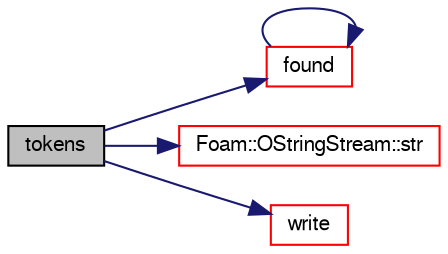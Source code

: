 digraph "tokens"
{
  bgcolor="transparent";
  edge [fontname="FreeSans",fontsize="10",labelfontname="FreeSans",labelfontsize="10"];
  node [fontname="FreeSans",fontsize="10",shape=record];
  rankdir="LR";
  Node6935 [label="tokens",height=0.2,width=0.4,color="black", fillcolor="grey75", style="filled", fontcolor="black"];
  Node6935 -> Node6936 [color="midnightblue",fontsize="10",style="solid",fontname="FreeSans"];
  Node6936 [label="found",height=0.2,width=0.4,color="red",URL="$a26014.html#adcd3d5d43253006ef145e56b43025d28",tooltip="Search dictionary for given keyword. "];
  Node6936 -> Node6936 [color="midnightblue",fontsize="10",style="solid",fontname="FreeSans"];
  Node6935 -> Node6938 [color="midnightblue",fontsize="10",style="solid",fontname="FreeSans"];
  Node6938 [label="Foam::OStringStream::str",height=0.2,width=0.4,color="red",URL="$a26302.html#ae403f14d61d9789a749ee28fc10a50a9",tooltip="Return the string. "];
  Node6935 -> Node6940 [color="midnightblue",fontsize="10",style="solid",fontname="FreeSans"];
  Node6940 [label="write",height=0.2,width=0.4,color="red",URL="$a26014.html#a88f27121631c7efb7153e9bf16759345",tooltip="Write dictionary, normally with sub-dictionary formatting. "];
}
